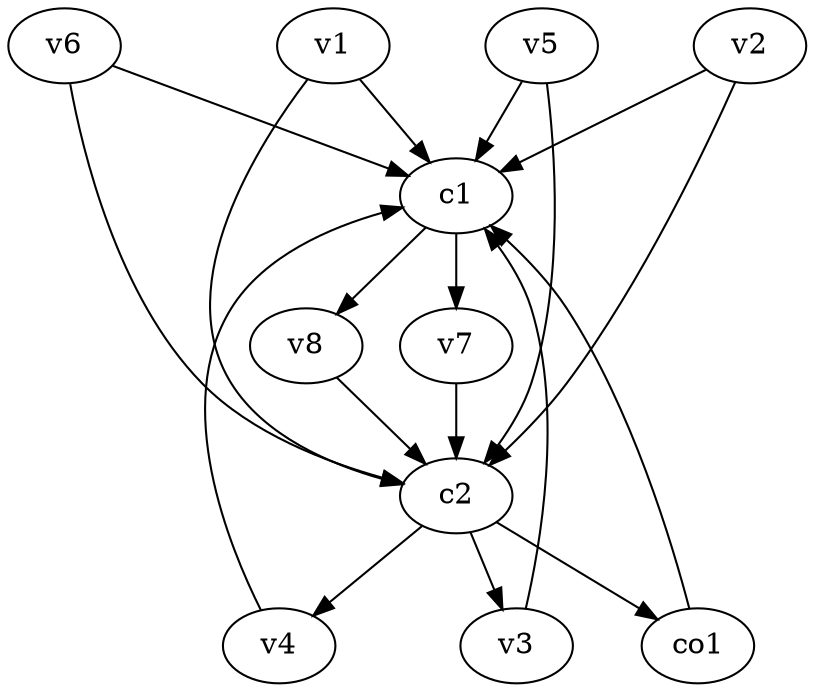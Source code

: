 strict digraph  {
c1;
c2;
v1;
v2;
v3;
v4;
v5;
v6;
v7;
v8;
co1;
c1 -> v7  [weight=1];
c1 -> v8  [weight=1];
c2 -> co1  [weight=1];
c2 -> v3  [weight=1];
c2 -> v4  [weight=1];
v1 -> c1  [weight=1];
v1 -> c2  [weight=1];
v2 -> c1  [weight=1];
v2 -> c2  [weight=1];
v3 -> c1  [weight=1];
v4 -> c1  [weight=1];
v5 -> c1  [weight=1];
v5 -> c2  [weight=1];
v6 -> c1  [weight=1];
v6 -> c2  [weight=1];
v7 -> c2  [weight=1];
v8 -> c2  [weight=1];
co1 -> c1  [weight=1];
}
